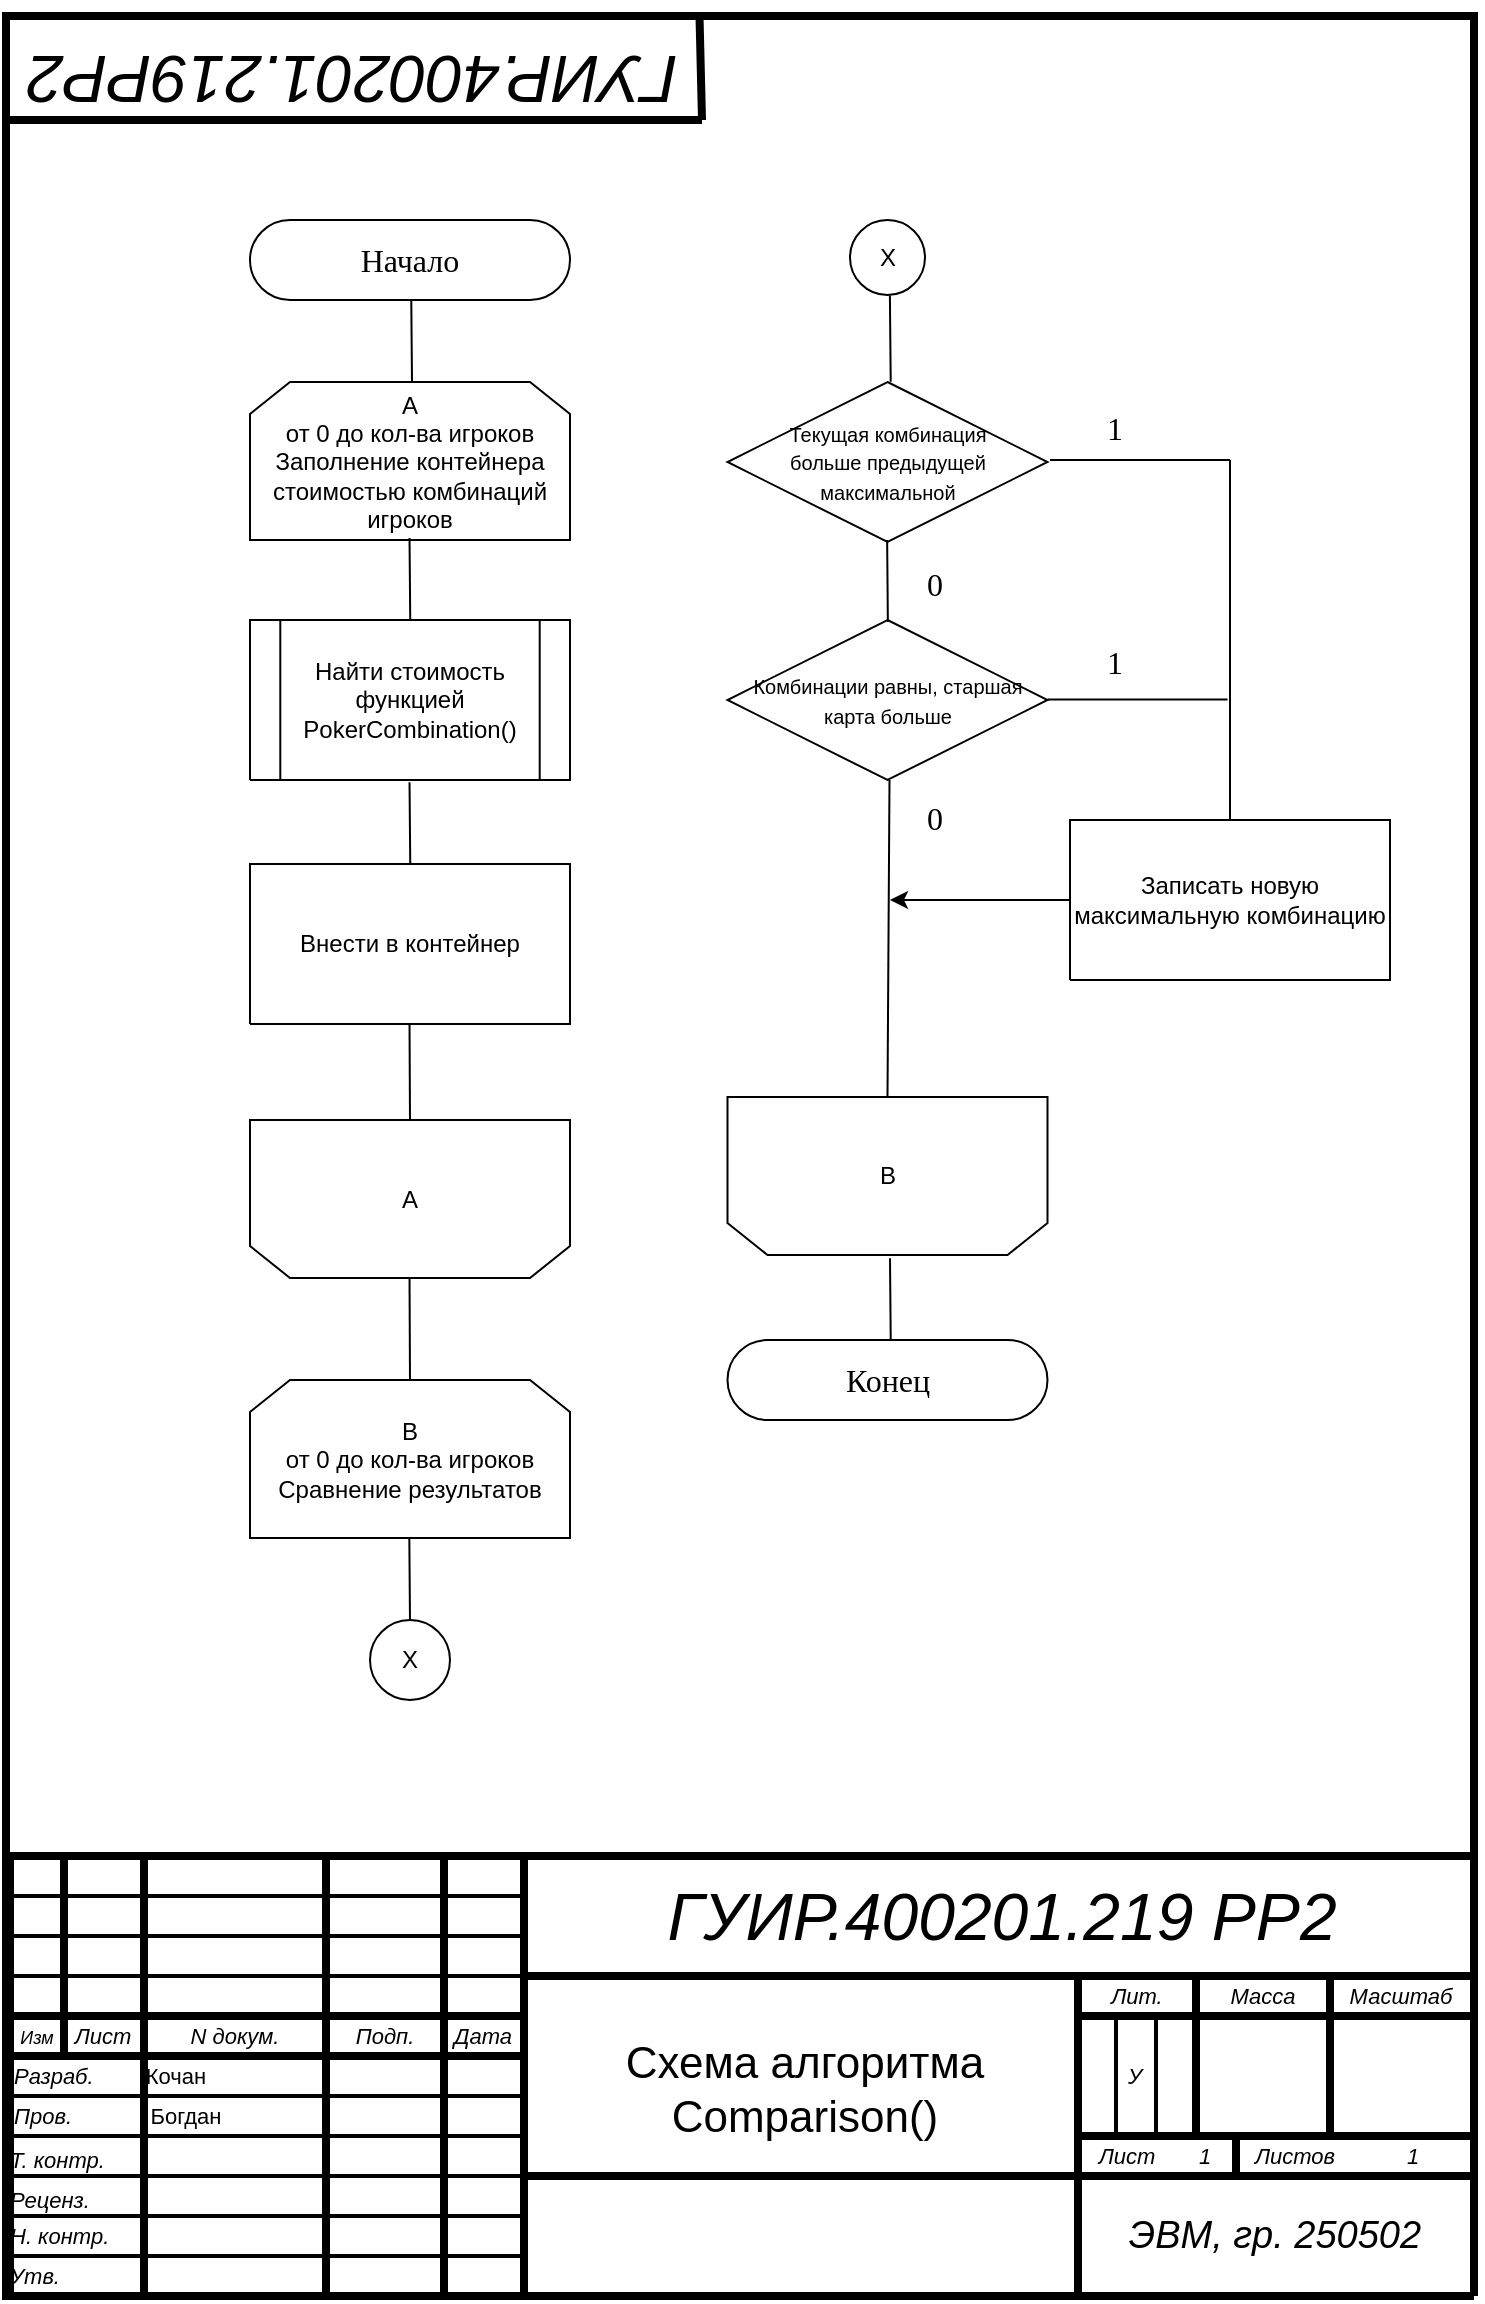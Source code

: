 <mxfile version="13.9.9" type="device" pages="2"><diagram name="Page-1" id="Page-1"><mxGraphModel dx="1344" dy="862" grid="1" gridSize="10" guides="1" tooltips="1" connect="1" arrows="1" fold="1" page="1" pageScale="1" pageWidth="827" pageHeight="1169" math="0" shadow="0"><root><mxCell id="0"/><mxCell id="1" value="Блок-схема" parent="0"/><mxCell id="5" style="vsdxID=40;fillColor=none;gradientColor=none;strokeColor=none;strokeWidth=4;labelBackgroundColor=none;rounded=0;html=1;whiteSpace=wrap;" parent="1" vertex="1"><mxGeometry x="84" y="948" width="732" height="220" as="geometry"/></mxCell><mxCell id="6" style="vsdxID=41;edgeStyle=none;startArrow=none;endArrow=none;startSize=5;endSize=5;strokeWidth=4;strokeColor=#000000;spacingTop=0;spacingBottom=0;spacingLeft=0;spacingRight=0;verticalAlign=middle;html=1;labelBackgroundColor=none;rounded=0;" parent="5" edge="1"><mxGeometry relative="1" as="geometry"><Array as="points"/><mxPoint x="732" as="sourcePoint"/><mxPoint as="targetPoint"/></mxGeometry></mxCell><mxCell id="7" style="vsdxID=42;edgeStyle=none;startArrow=none;endArrow=none;startSize=5;endSize=5;strokeWidth=4;strokeColor=#000000;spacingTop=0;spacingBottom=0;spacingLeft=0;spacingRight=0;verticalAlign=middle;html=1;labelBackgroundColor=none;rounded=0;" parent="5" edge="1"><mxGeometry relative="1" as="geometry"><Array as="points"/><mxPoint as="sourcePoint"/><mxPoint y="220" as="targetPoint"/></mxGeometry></mxCell><mxCell id="8" style="vsdxID=43;edgeStyle=none;startArrow=none;endArrow=none;startSize=5;endSize=5;strokeWidth=4;strokeColor=#000000;spacingTop=0;spacingBottom=0;spacingLeft=0;spacingRight=0;verticalAlign=middle;html=1;labelBackgroundColor=none;rounded=0;" parent="5" edge="1"><mxGeometry relative="1" as="geometry"><Array as="points"/><mxPoint x="534" y="220" as="sourcePoint"/><mxPoint x="534" y="60" as="targetPoint"/></mxGeometry></mxCell><mxCell id="9" style="vsdxID=44;edgeStyle=none;startArrow=none;endArrow=none;startSize=5;endSize=5;strokeWidth=4;strokeColor=#000000;spacingTop=0;spacingBottom=0;spacingLeft=0;spacingRight=0;verticalAlign=middle;html=1;labelBackgroundColor=none;rounded=0;" parent="5" edge="1"><mxGeometry relative="1" as="geometry"><Array as="points"/><mxPoint x="257" y="220" as="sourcePoint"/><mxPoint x="257" as="targetPoint"/></mxGeometry></mxCell><mxCell id="10" style="vsdxID=45;edgeStyle=none;startArrow=none;endArrow=none;startSize=5;endSize=5;strokeWidth=4;strokeColor=#000000;spacingTop=0;spacingBottom=0;spacingLeft=0;spacingRight=0;verticalAlign=middle;html=1;labelBackgroundColor=none;rounded=0;" parent="5" edge="1"><mxGeometry relative="1" as="geometry"><Array as="points"/><mxPoint x="217" as="sourcePoint"/><mxPoint x="217" y="220" as="targetPoint"/></mxGeometry></mxCell><mxCell id="11" style="vsdxID=46;edgeStyle=none;startArrow=none;endArrow=none;startSize=5;endSize=5;strokeWidth=4;strokeColor=#000000;spacingTop=0;spacingBottom=0;spacingLeft=0;spacingRight=0;verticalAlign=middle;html=1;labelBackgroundColor=none;rounded=0;" parent="5" edge="1"><mxGeometry relative="1" as="geometry"><Array as="points"/><mxPoint x="158" as="sourcePoint"/><mxPoint x="158" y="220" as="targetPoint"/></mxGeometry></mxCell><mxCell id="12" style="vsdxID=47;edgeStyle=none;startArrow=none;endArrow=none;startSize=5;endSize=5;strokeWidth=4;strokeColor=#000000;spacingTop=0;spacingBottom=0;spacingLeft=0;spacingRight=0;verticalAlign=middle;html=1;labelBackgroundColor=none;rounded=0;" parent="5" edge="1"><mxGeometry relative="1" as="geometry"><Array as="points"/><mxPoint x="67" as="sourcePoint"/><mxPoint x="67" y="220" as="targetPoint"/></mxGeometry></mxCell><mxCell id="13" style="vsdxID=48;edgeStyle=none;startArrow=none;endArrow=none;startSize=5;endSize=5;strokeWidth=4;strokeColor=#000000;spacingTop=0;spacingBottom=0;spacingLeft=0;spacingRight=0;verticalAlign=middle;html=1;labelBackgroundColor=none;rounded=0;" parent="5" edge="1"><mxGeometry relative="1" as="geometry"><Array as="points"/><mxPoint x="27" as="sourcePoint"/><mxPoint x="27" y="100" as="targetPoint"/></mxGeometry></mxCell><mxCell id="14" style="vsdxID=49;edgeStyle=none;startArrow=none;endArrow=none;startSize=5;endSize=5;strokeWidth=4;strokeColor=#000000;spacingTop=0;spacingBottom=0;spacingLeft=0;spacingRight=0;verticalAlign=middle;html=1;labelBackgroundColor=none;rounded=0;" parent="5" edge="1"><mxGeometry relative="1" as="geometry"><mxPoint as="offset"/><Array as="points"/><mxPoint x="257" y="60" as="sourcePoint"/><mxPoint x="732" y="60" as="targetPoint"/></mxGeometry></mxCell><mxCell id="15" style="vsdxID=50;edgeStyle=none;startArrow=none;endArrow=none;startSize=5;endSize=5;strokeWidth=4;strokeColor=#000000;spacingTop=0;spacingBottom=0;spacingLeft=0;spacingRight=0;verticalAlign=middle;html=1;labelBackgroundColor=none;rounded=0;" parent="5" edge="1"><mxGeometry relative="1" as="geometry"><Array as="points"/><mxPoint x="534" y="140" as="sourcePoint"/><mxPoint x="730" y="140" as="targetPoint"/></mxGeometry></mxCell><mxCell id="16" style="vsdxID=51;edgeStyle=none;startArrow=none;endArrow=none;startSize=5;endSize=5;strokeWidth=4;strokeColor=#000000;spacingTop=0;spacingBottom=0;spacingLeft=0;spacingRight=0;verticalAlign=middle;html=1;labelBackgroundColor=none;rounded=0;" parent="5" edge="1"><mxGeometry relative="1" as="geometry"><Array as="points"/><mxPoint x="257" y="160" as="sourcePoint"/><mxPoint x="730" y="160" as="targetPoint"/></mxGeometry></mxCell><mxCell id="17" value="" style="vsdxID=52;edgeStyle=none;startArrow=none;endArrow=none;startSize=5;endSize=5;strokeWidth=2;strokeColor=#000000;spacingTop=0;spacingBottom=0;spacingLeft=0;spacingRight=0;verticalAlign=middle;html=1;labelBackgroundColor=none;rounded=0;align=center;" parent="5" edge="1"><mxGeometry relative="1" as="geometry"><mxPoint x="-1" as="offset"/><Array as="points"/><mxPoint y="20" as="sourcePoint"/><mxPoint x="257" y="20" as="targetPoint"/></mxGeometry></mxCell><mxCell id="18" style="vsdxID=53;edgeStyle=none;startArrow=none;endArrow=none;startSize=5;endSize=5;strokeWidth=2;strokeColor=#000000;spacingTop=0;spacingBottom=0;spacingLeft=0;spacingRight=0;verticalAlign=middle;html=1;labelBackgroundColor=none;rounded=0;" parent="5" edge="1"><mxGeometry relative="1" as="geometry"><mxPoint x="-1" as="offset"/><Array as="points"/><mxPoint y="140" as="sourcePoint"/><mxPoint x="257" y="140" as="targetPoint"/></mxGeometry></mxCell><mxCell id="19" style="vsdxID=54;edgeStyle=none;startArrow=none;endArrow=none;startSize=5;endSize=5;strokeWidth=2;strokeColor=#000000;spacingTop=0;spacingBottom=0;spacingLeft=0;spacingRight=0;verticalAlign=middle;html=1;labelBackgroundColor=none;rounded=0;" parent="5" edge="1"><mxGeometry relative="1" as="geometry"><mxPoint x="-1" as="offset"/><Array as="points"/><mxPoint y="160" as="sourcePoint"/><mxPoint x="257" y="160" as="targetPoint"/></mxGeometry></mxCell><mxCell id="20" style="vsdxID=55;edgeStyle=none;startArrow=none;endArrow=none;startSize=5;endSize=5;strokeWidth=2;strokeColor=#000000;spacingTop=0;spacingBottom=0;spacingLeft=0;spacingRight=0;verticalAlign=middle;html=1;labelBackgroundColor=none;rounded=0;" parent="5" edge="1"><mxGeometry relative="1" as="geometry"><mxPoint x="-1" as="offset"/><Array as="points"/><mxPoint y="180" as="sourcePoint"/><mxPoint x="257" y="180" as="targetPoint"/></mxGeometry></mxCell><mxCell id="21" style="vsdxID=56;edgeStyle=none;startArrow=none;endArrow=none;startSize=5;endSize=5;strokeWidth=2;strokeColor=#000000;spacingTop=0;spacingBottom=0;spacingLeft=0;spacingRight=0;verticalAlign=middle;html=1;labelBackgroundColor=none;rounded=0;" parent="5" edge="1"><mxGeometry relative="1" as="geometry"><mxPoint x="-1" as="offset"/><Array as="points"/><mxPoint y="200" as="sourcePoint"/><mxPoint x="257" y="200" as="targetPoint"/></mxGeometry></mxCell><mxCell id="22" style="vsdxID=57;edgeStyle=none;startArrow=none;endArrow=none;startSize=5;endSize=5;strokeWidth=2;strokeColor=#000000;spacingTop=0;spacingBottom=0;spacingLeft=0;spacingRight=0;verticalAlign=middle;html=1;labelBackgroundColor=none;rounded=0;" parent="5" edge="1"><mxGeometry relative="1" as="geometry"><Array as="points"/><mxPoint x="553" y="80" as="sourcePoint"/><mxPoint x="553" y="140" as="targetPoint"/></mxGeometry></mxCell><mxCell id="23" value="&lt;font style=&quot;font-size:9px;font-family:Arial;color:#000000;direction:ltr;letter-spacing:0px;line-height:120%;opacity:1&quot;&gt;&lt;i&gt;Изм&lt;br/&gt;&lt;/i&gt;&lt;/font&gt;" style="verticalAlign=middle;align=center;vsdxID=59;fillColor=none;gradientColor=none;shape=stencil(nZBLDoAgDERP0z3SIyjew0SURgSD+Lu9kMZoXLhwN9O+tukAlrNpJg1SzDH4QW/URgNYgZTkjA4UkwJUgGXng+6DX1zLfmoymdXo17xh5zmRJ6Q42BWCfc2oJfdAr+Yv+AP9Cb7OJ3H/2JG1HNGz/84klThPVCc=);strokeColor=none;strokeWidth=4;spacingLeft=-3;spacingRight=-3;labelBackgroundColor=none;rounded=0;html=1;whiteSpace=wrap;" parent="5" vertex="1"><mxGeometry y="80" width="27" height="20" as="geometry"/></mxCell><mxCell id="24" value="&lt;font style=&quot;font-size:11px;font-family:Arial;color:#000000;direction:ltr;letter-spacing:0px;line-height:120%;opacity:1&quot;&gt;&lt;i&gt;Лист&lt;br/&gt;&lt;/i&gt;&lt;/font&gt;" style="verticalAlign=middle;align=center;vsdxID=60;fillColor=none;gradientColor=none;shape=stencil(nZBLDoAgDERP0z3SIyjew0SURgSD+Lu9kMZoXLhwN9O+tukAlrNpJg1SzDH4QW/URgNYgZTkjA4UkwJUgGXng+6DX1zLfmoymdXo17xh5zmRJ6Q42BWCfc2oJfdAr+Yv+AP9Cb7OJ3H/2JG1HNGz/84klThPVCc=);strokeColor=none;strokeWidth=4;labelBackgroundColor=none;rounded=0;html=1;whiteSpace=wrap;" parent="5" vertex="1"><mxGeometry x="23" y="80" width="47" height="20" as="geometry"/></mxCell><mxCell id="25" value="&lt;p style=&quot;align:left;margin-left:0;margin-right:0;margin-top:0px;margin-bottom:0px;text-indent:0;valign:middle;direction:ltr;&quot;&gt;&lt;font style=&quot;font-size:11px;font-family:Arial;color:#000000;direction:ltr;letter-spacing:0px;line-height:120%;opacity:1&quot;&gt;&lt;i&gt;Разраб.&lt;br/&gt;&lt;/i&gt;&lt;/font&gt;&lt;/p&gt;" style="verticalAlign=middle;align=left;vsdxID=61;fillColor=none;gradientColor=none;shape=stencil(nZBLDoAgDERP0z3SIyjew0SURgSD+Lu9kMZoXLhwN9O+tukAlrNpJg1SzDH4QW/URgNYgZTkjA4UkwJUgGXng+6DX1zLfmoymdXo17xh5zmRJ6Q42BWCfc2oJfdAr+Yv+AP9Cb7OJ3H/2JG1HNGz/84klThPVCc=);strokeColor=none;strokeWidth=4;labelBackgroundColor=none;rounded=0;html=1;whiteSpace=wrap;" parent="5" vertex="1"><mxGeometry y="100" width="67" height="20" as="geometry"/></mxCell><mxCell id="26" value="&lt;p style=&quot;align:left;margin-left:0;margin-right:0;margin-top:0px;margin-bottom:0px;text-indent:0;valign:middle;direction:ltr;&quot;&gt;&lt;font style=&quot;font-size:11px;font-family:Arial;color:#000000;direction:ltr;letter-spacing:0px;line-height:120%;opacity:1&quot;&gt;&lt;i&gt;Пров.&lt;br/&gt;&lt;/i&gt;&lt;/font&gt;&lt;/p&gt;" style="verticalAlign=middle;align=left;vsdxID=62;fillColor=none;gradientColor=none;shape=stencil(nZBLDoAgDERP0z3SIyjew0SURgSD+Lu9kMZoXLhwN9O+tukAlrNpJg1SzDH4QW/URgNYgZTkjA4UkwJUgGXng+6DX1zLfmoymdXo17xh5zmRJ6Q42BWCfc2oJfdAr+Yv+AP9Cb7OJ3H/2JG1HNGz/84klThPVCc=);strokeColor=none;strokeWidth=4;labelBackgroundColor=none;rounded=0;html=1;whiteSpace=wrap;" parent="5" vertex="1"><mxGeometry y="120" width="67" height="20" as="geometry"/></mxCell><mxCell id="27" value="&lt;font style=&quot;font-size:11px;font-family:Arial;color:#000000;direction:ltr;letter-spacing:0px;line-height:120%;opacity:1&quot;&gt;&lt;i&gt;N докум.&lt;br/&gt;&lt;/i&gt;&lt;/font&gt;" style="verticalAlign=middle;align=center;vsdxID=63;fillColor=none;gradientColor=none;shape=stencil(nZBLDoAgDERP0z3SIyjew0SURgSD+Lu9kMZoXLhwN9O+tukAlrNpJg1SzDH4QW/URgNYgZTkjA4UkwJUgGXng+6DX1zLfmoymdXo17xh5zmRJ6Q42BWCfc2oJfdAr+Yv+AP9Cb7OJ3H/2JG1HNGz/84klThPVCc=);strokeColor=none;strokeWidth=4;labelBackgroundColor=none;rounded=0;html=1;whiteSpace=wrap;" parent="5" vertex="1"><mxGeometry x="67" y="80" width="91" height="20" as="geometry"/></mxCell><mxCell id="28" value="&lt;font style=&quot;font-size:11px;font-family:Arial;color:#000000;direction:ltr;letter-spacing:0px;line-height:120%;opacity:1&quot;&gt;&lt;i&gt;Подп.&lt;br/&gt;&lt;/i&gt;&lt;/font&gt;" style="verticalAlign=middle;align=center;vsdxID=64;fillColor=none;gradientColor=none;shape=stencil(nZBLDoAgDERP0z3SIyjew0SURgSD+Lu9kMZoXLhwN9O+tukAlrNpJg1SzDH4QW/URgNYgZTkjA4UkwJUgGXng+6DX1zLfmoymdXo17xh5zmRJ6Q42BWCfc2oJfdAr+Yv+AP9Cb7OJ3H/2JG1HNGz/84klThPVCc=);strokeColor=none;strokeWidth=4;labelBackgroundColor=none;rounded=0;html=1;whiteSpace=wrap;" parent="5" vertex="1"><mxGeometry x="158" y="80" width="59" height="20" as="geometry"/></mxCell><mxCell id="29" value="&lt;font style=&quot;font-size:11px;font-family:Arial;color:#000000;direction:ltr;letter-spacing:0px;line-height:120%;opacity:1&quot;&gt;&lt;i&gt;Дата&lt;br/&gt;&lt;/i&gt;&lt;/font&gt;" style="verticalAlign=middle;align=center;vsdxID=65;fillColor=none;gradientColor=none;shape=stencil(nZBLDoAgDERP0z3SIyjew0SURgSD+Lu9kMZoXLhwN9O+tukAlrNpJg1SzDH4QW/URgNYgZTkjA4UkwJUgGXng+6DX1zLfmoymdXo17xh5zmRJ6Q42BWCfc2oJfdAr+Yv+AP9Cb7OJ3H/2JG1HNGz/84klThPVCc=);strokeColor=none;strokeWidth=4;labelBackgroundColor=none;rounded=0;html=1;whiteSpace=wrap;" parent="5" vertex="1"><mxGeometry x="213" y="80" width="47" height="20" as="geometry"/></mxCell><mxCell id="30" value="&lt;font style=&quot;font-size:11px;font-family:Arial;color:#000000;direction:ltr;letter-spacing:0px;line-height:120%;opacity:1&quot;&gt;&lt;i&gt;Лит.&lt;br/&gt;&lt;/i&gt;&lt;/font&gt;" style="verticalAlign=middle;align=center;vsdxID=70;fillColor=none;gradientColor=none;shape=stencil(nZBLDoAgDERP0z3SIyjew0SURgSD+Lu9kMZoXLhwN9O+tukAlrNpJg1SzDH4QW/URgNYgZTkjA4UkwJUgGXng+6DX1zLfmoymdXo17xh5zmRJ6Q42BWCfc2oJfdAr+Yv+AP9Cb7OJ3H/2JG1HNGz/84klThPVCc=);strokeColor=none;strokeWidth=4;labelBackgroundColor=none;rounded=0;html=1;whiteSpace=wrap;" parent="5" vertex="1"><mxGeometry x="534" y="60" width="59" height="20" as="geometry"/></mxCell><mxCell id="31" value="&lt;font style=&quot;font-size:11px;font-family:Arial;color:#000000;direction:ltr;letter-spacing:0px;line-height:120%;opacity:1&quot;&gt;&lt;i&gt;Лист&lt;br/&gt;&lt;/i&gt;&lt;/font&gt;" style="verticalAlign=middle;align=center;vsdxID=71;fillColor=none;gradientColor=none;shape=stencil(nZBLDoAgDERP0z3SIyjew0SURgSD+Lu9kMZoXLhwN9O+tukAlrNpJg1SzDH4QW/URgNYgZTkjA4UkwJUgGXng+6DX1zLfmoymdXo17xh5zmRJ6Q42BWCfc2oJfdAr+Yv+AP9Cb7OJ3H/2JG1HNGz/84klThPVCc=);strokeColor=none;strokeWidth=4;spacingLeft=-3;spacingRight=-3;labelBackgroundColor=none;rounded=0;html=1;whiteSpace=wrap;" parent="5" vertex="1"><mxGeometry x="534" y="140" width="49" height="20" as="geometry"/></mxCell><mxCell id="32" value="&lt;font style=&quot;font-size:11px;font-family:Arial;color:#000000;direction:ltr;letter-spacing:0px;line-height:120%;opacity:1&quot;&gt;&lt;i&gt;Листов&lt;br/&gt;&lt;/i&gt;&lt;/font&gt;" style="verticalAlign=middle;align=center;vsdxID=72;fillColor=none;gradientColor=none;shape=stencil(nZBLDoAgDERP0z3SIyjew0SURgSD+Lu9kMZoXLhwN9O+tukAlrNpJg1SzDH4QW/URgNYgZTkjA4UkwJUgGXng+6DX1zLfmoymdXo17xh5zmRJ6Q42BWCfc2oJfdAr+Yv+AP9Cb7OJ3H/2JG1HNGz/84klThPVCc=);strokeColor=none;strokeWidth=4;labelBackgroundColor=none;rounded=0;html=1;whiteSpace=wrap;" parent="5" vertex="1"><mxGeometry x="613" y="140" width="59" height="20" as="geometry"/></mxCell><mxCell id="33" value="&lt;font style=&quot;font-size:11px;font-family:Arial;color:#000000;direction:ltr;letter-spacing:0px;line-height:120%;opacity:1&quot;&gt;&lt;i&gt;У&lt;br/&gt;&lt;/i&gt;&lt;/font&gt;" style="verticalAlign=middle;align=center;vsdxID=73;fillColor=none;gradientColor=none;shape=stencil(nZBLDoAgDERP0z3SIyjew0SURgSD+Lu9kMZoXLhwN9O+tukAlrNpJg1SzDH4QW/URgNYgZTkjA4UkwJUgGXng+6DX1zLfmoymdXo17xh5zmRJ6Q42BWCfc2oJfdAr+Yv+AP9Cb7OJ3H/2JG1HNGz/84klThPVCc=);strokeColor=none;strokeWidth=4;labelBackgroundColor=none;rounded=0;html=1;whiteSpace=wrap;" parent="5" vertex="1"><mxGeometry x="553" y="100" width="19" height="20" as="geometry"/></mxCell><mxCell id="34" value="&lt;font style=&quot;font-size:11px;font-family:Arial;color:#000000;direction:ltr;letter-spacing:0px;line-height:120%;opacity:1&quot;&gt;&lt;i&gt;1&lt;br/&gt;&lt;/i&gt;&lt;/font&gt;" style="verticalAlign=middle;align=center;vsdxID=74;fillColor=none;gradientColor=none;shape=stencil(nZBLDoAgDERP0z3SIyjew0SURgSD+Lu9kMZoXLhwN9O+tukAlrNpJg1SzDH4QW/URgNYgZTkjA4UkwJUgGXng+6DX1zLfmoymdXo17xh5zmRJ6Q42BWCfc2oJfdAr+Yv+AP9Cb7OJ3H/2JG1HNGz/84klThPVCc=);strokeColor=none;strokeWidth=4;labelBackgroundColor=none;rounded=0;html=1;whiteSpace=wrap;" parent="5" vertex="1"><mxGeometry x="583" y="140" width="29" height="20" as="geometry"/></mxCell><mxCell id="35" value="&lt;font style=&quot;font-size:11px;font-family:Arial;color:#000000;direction:ltr;letter-spacing:0px;line-height:120%;opacity:1&quot;&gt;&lt;i&gt;1&lt;br/&gt;&lt;/i&gt;&lt;/font&gt;" style="verticalAlign=middle;align=center;vsdxID=75;fillColor=none;gradientColor=none;shape=stencil(nZBLDoAgDERP0z3SIyjew0SURgSD+Lu9kMZoXLhwN9O+tukAlrNpJg1SzDH4QW/URgNYgZTkjA4UkwJUgGXng+6DX1zLfmoymdXo17xh5zmRJ6Q42BWCfc2oJfdAr+Yv+AP9Cb7OJ3H/2JG1HNGz/84klThPVCc=);strokeColor=none;strokeWidth=4;labelBackgroundColor=none;rounded=0;html=1;whiteSpace=wrap;" parent="5" vertex="1"><mxGeometry x="672" y="140" width="59" height="20" as="geometry"/></mxCell><mxCell id="36" value="&lt;font style=&quot;font-size:19px;font-family:Arial;color:#000000;direction:ltr;letter-spacing:0px;line-height:120%;opacity:1&quot;&gt;&lt;i&gt;ЭВМ, гр. 250502&lt;/i&gt;&lt;/font&gt;&lt;font style=&quot;font-size:19px;font-family:Arial;color:#000000;direction:ltr;letter-spacing:0px;line-height:120%;opacity:1&quot;&gt;&lt;i&gt;&lt;br/&gt;&lt;/i&gt;&lt;/font&gt;" style="verticalAlign=middle;align=center;vsdxID=76;fillColor=none;gradientColor=none;shape=stencil(nZBLDoAgDERP0z3SIyjew0SURgSD+Lu9kMZoXLhwN9O+tukAlrNpJg1SzDH4QW/URgNYgZTkjA4UkwJUgGXng+6DX1zLfmoymdXo17xh5zmRJ6Q42BWCfc2oJfdAr+Yv+AP9Cb7OJ3H/2JG1HNGz/84klThPVCc=);strokeColor=none;strokeWidth=4;labelBackgroundColor=none;rounded=0;html=1;whiteSpace=wrap;" parent="5" vertex="1"><mxGeometry x="534" y="160" width="197" height="60" as="geometry"/></mxCell><mxCell id="37" style="vsdxID=77;edgeStyle=none;startArrow=none;endArrow=none;startSize=5;endSize=5;strokeWidth=4;strokeColor=#000000;spacingTop=0;spacingBottom=0;spacingLeft=0;spacingRight=0;verticalAlign=middle;html=1;labelBackgroundColor=none;rounded=0;" parent="5" edge="1"><mxGeometry relative="1" as="geometry"><mxPoint x="-1" as="offset"/><Array as="points"/><mxPoint x="534" y="80" as="sourcePoint"/><mxPoint x="732" y="80" as="targetPoint"/></mxGeometry></mxCell><mxCell id="38" style="vsdxID=78;edgeStyle=none;startArrow=none;endArrow=none;startSize=5;endSize=5;strokeWidth=4;strokeColor=#000000;spacingTop=0;spacingBottom=0;spacingLeft=0;spacingRight=0;verticalAlign=middle;html=1;labelBackgroundColor=none;rounded=0;" parent="5" edge="1"><mxGeometry relative="1" as="geometry"><Array as="points"/><mxPoint x="593" y="140" as="sourcePoint"/><mxPoint x="593" y="60" as="targetPoint"/></mxGeometry></mxCell><mxCell id="39" style="vsdxID=79;edgeStyle=none;startArrow=none;endArrow=none;startSize=5;endSize=5;strokeWidth=2;strokeColor=#000000;spacingTop=0;spacingBottom=0;spacingLeft=0;spacingRight=0;verticalAlign=middle;html=1;labelBackgroundColor=none;rounded=0;" parent="5" edge="1"><mxGeometry relative="1" as="geometry"><Array as="points"/><mxPoint x="573" y="80" as="sourcePoint"/><mxPoint x="573" y="140" as="targetPoint"/></mxGeometry></mxCell><mxCell id="40" style="vsdxID=80;edgeStyle=none;startArrow=none;endArrow=none;startSize=5;endSize=5;strokeWidth=4;strokeColor=#000000;spacingTop=0;spacingBottom=0;spacingLeft=0;spacingRight=0;verticalAlign=middle;html=1;labelBackgroundColor=none;rounded=0;" parent="5" edge="1"><mxGeometry relative="1" as="geometry"><Array as="points"/><mxPoint x="613" y="160" as="sourcePoint"/><mxPoint x="613" y="140" as="targetPoint"/></mxGeometry></mxCell><mxCell id="41" style="vsdxID=81;edgeStyle=none;startArrow=none;endArrow=none;startSize=5;endSize=5;strokeWidth=4;strokeColor=#000000;spacingTop=0;spacingBottom=0;spacingLeft=0;spacingRight=0;verticalAlign=middle;html=1;labelBackgroundColor=none;rounded=0;" parent="5" edge="1"><mxGeometry relative="1" as="geometry"><Array as="points"/><mxPoint x="660" y="140" as="sourcePoint"/><mxPoint x="660" y="60" as="targetPoint"/></mxGeometry></mxCell><mxCell id="42" value="&lt;font style=&quot;font-size:11px;font-family:Arial;color:#000000;direction:ltr;letter-spacing:0px;line-height:120%;opacity:1&quot;&gt;&lt;i&gt;Масса&lt;br/&gt;&lt;/i&gt;&lt;/font&gt;" style="verticalAlign=middle;align=center;vsdxID=82;fillColor=none;gradientColor=none;shape=stencil(nZBLDoAgDERP0z3SIyjew0SURgSD+Lu9kMZoXLhwN9O+tukAlrNpJg1SzDH4QW/URgNYgZTkjA4UkwJUgGXng+6DX1zLfmoymdXo17xh5zmRJ6Q42BWCfc2oJfdAr+Yv+AP9Cb7OJ3H/2JG1HNGz/84klThPVCc=);strokeColor=none;strokeWidth=4;labelBackgroundColor=none;rounded=0;html=1;whiteSpace=wrap;" parent="5" vertex="1"><mxGeometry x="593" y="60" width="67" height="20" as="geometry"/></mxCell><mxCell id="43" value="&lt;font style=&quot;font-size:11px;font-family:Arial;color:#000000;direction:ltr;letter-spacing:0px;line-height:120%;opacity:1&quot;&gt;&lt;i&gt;Масштаб&lt;br/&gt;&lt;/i&gt;&lt;/font&gt;" style="verticalAlign=middle;align=center;vsdxID=83;fillColor=none;gradientColor=none;shape=stencil(nZBLDoAgDERP0z3SIyjew0SURgSD+Lu9kMZoXLhwN9O+tukAlrNpJg1SzDH4QW/URgNYgZTkjA4UkwJUgGXng+6DX1zLfmoymdXo17xh5zmRJ6Q42BWCfc2oJfdAr+Yv+AP9Cb7OJ3H/2JG1HNGz/84klThPVCc=);strokeColor=none;strokeWidth=4;labelBackgroundColor=none;rounded=0;html=1;whiteSpace=wrap;" parent="5" vertex="1"><mxGeometry x="660" y="60" width="71" height="20" as="geometry"/></mxCell><mxCell id="44" value="" style="vsdxID=84;edgeStyle=none;startArrow=none;endArrow=none;startSize=5;endSize=5;strokeWidth=2;strokeColor=#000000;spacingTop=0;spacingBottom=0;spacingLeft=0;spacingRight=0;verticalAlign=middle;html=1;labelBackgroundColor=none;rounded=0;align=center;" parent="5" edge="1"><mxGeometry relative="1" as="geometry"><mxPoint x="-1" as="offset"/><Array as="points"/><mxPoint y="40" as="sourcePoint"/><mxPoint x="257" y="40" as="targetPoint"/></mxGeometry></mxCell><mxCell id="45" value="" style="vsdxID=85;edgeStyle=none;startArrow=none;endArrow=none;startSize=5;endSize=5;strokeWidth=2;strokeColor=#000000;spacingTop=0;spacingBottom=0;spacingLeft=0;spacingRight=0;verticalAlign=middle;html=1;labelBackgroundColor=none;rounded=0;align=center;" parent="5" edge="1"><mxGeometry relative="1" as="geometry"><mxPoint x="-1" as="offset"/><Array as="points"/><mxPoint y="60" as="sourcePoint"/><mxPoint x="257" y="60" as="targetPoint"/></mxGeometry></mxCell><mxCell id="46" style="vsdxID=86;edgeStyle=none;startArrow=none;endArrow=none;startSize=5;endSize=5;strokeWidth=4;strokeColor=#000000;spacingTop=0;spacingBottom=0;spacingLeft=0;spacingRight=0;verticalAlign=middle;html=1;labelBackgroundColor=none;rounded=0;" parent="5" edge="1"><mxGeometry relative="1" as="geometry"><Array as="points"/><mxPoint x="257" y="80" as="sourcePoint"/><mxPoint y="80" as="targetPoint"/></mxGeometry></mxCell><mxCell id="47" style="vsdxID=87;edgeStyle=none;startArrow=none;endArrow=none;startSize=5;endSize=5;strokeWidth=4;strokeColor=#000000;spacingTop=0;spacingBottom=0;spacingLeft=0;spacingRight=0;verticalAlign=middle;html=1;labelBackgroundColor=none;rounded=0;" parent="5" edge="1"><mxGeometry relative="1" as="geometry"><Array as="points"/><mxPoint x="257" y="100" as="sourcePoint"/><mxPoint y="100" as="targetPoint"/></mxGeometry></mxCell><mxCell id="48" value="" style="vsdxID=88;edgeStyle=none;startArrow=none;endArrow=none;startSize=5;endSize=5;strokeWidth=2;strokeColor=#000000;spacingTop=0;spacingBottom=0;spacingLeft=0;spacingRight=0;verticalAlign=middle;html=1;labelBackgroundColor=none;rounded=0;align=center;" parent="5" edge="1"><mxGeometry relative="1" as="geometry"><mxPoint x="-1" as="offset"/><Array as="points"/><mxPoint y="120" as="sourcePoint"/><mxPoint x="257" y="120" as="targetPoint"/></mxGeometry></mxCell><mxCell id="49" value="" style="verticalAlign=middle;align=center;vsdxID=90;rotation=270;fillColor=none;gradientColor=none;shape=stencil(nZBLDoAgDERP0z3SIyjew0SURgSD+Lu9kMZoXLhwN9O+tukAlrNpJg1SzDH4QW/URgNYgZTkjA4UkwJUgGXng+6DX1zLfmoymdXo17xh5zmRJ6Q42BWCfc2oJfdAr+Yv+AP9Cb7OJ3H/2JG1HNGz/84klThPVCc=);strokeColor=#000000;strokeWidth=4;labelBackgroundColor=none;rounded=0;html=1;whiteSpace=wrap;" parent="1" vertex="1"><mxGeometry x="-121" y="231" width="1140" height="734" as="geometry"/></mxCell><mxCell id="50" value="&lt;font style=&quot;font-size: 33px ; font-family: &amp;#34;arial&amp;#34; ; color: #000000 ; direction: ltr ; letter-spacing: 0px ; line-height: 120% ; opacity: 1&quot;&gt;&lt;i&gt;ГУИР.400201.219 РР&lt;/i&gt;&lt;/font&gt;&lt;font style=&quot;font-size: 33px ; font-family: &amp;#34;arial&amp;#34; ; color: #000000 ; direction: ltr ; letter-spacing: 0px ; line-height: 120% ; opacity: 1&quot;&gt;&lt;i&gt;2&lt;br&gt;&lt;/i&gt;&lt;/font&gt;" style="verticalAlign=middle;align=center;vsdxID=194;fillColor=none;gradientColor=none;shape=stencil(nZBLDoAgDERP0z3SIyjew0SURgSD+Lu9kMZoXLhwN9O+tukAlrNpJg1SzDH4QW/URgNYgZTkjA4UkwJUgGXng+6DX1zLfmoymdXo17xh5zmRJ6Q42BWCfc2oJfdAr+Yv+AP9Cb7OJ3H/2JG1HNGz/84klThPVCc=);strokeColor=none;strokeWidth=4;labelBackgroundColor=none;rounded=0;html=1;whiteSpace=wrap;" parent="1" vertex="1"><mxGeometry x="340" y="948" width="480" height="60" as="geometry"/></mxCell><mxCell id="51" style="vsdxID=195;fillColor=none;gradientColor=none;strokeColor=none;strokeWidth=4;labelBackgroundColor=none;rounded=0;html=1;whiteSpace=wrap;" parent="1" vertex="1"><mxGeometry x="80" y="20" width="350" height="70" as="geometry"/></mxCell><mxCell id="88" style="vsdxID=196;edgeStyle=none;startArrow=none;endArrow=none;startSize=9;endSize=9;strokeWidth=4;strokeColor=#000000;spacingTop=0;spacingBottom=0;spacingLeft=0;spacingRight=0;verticalAlign=middle;html=1;labelBackgroundColor=none;rounded=0;" parent="51" edge="1"><mxGeometry relative="1" as="geometry"><Array as="points"/><mxPoint x="2.5" y="60" as="sourcePoint"/><mxPoint x="350" y="60" as="targetPoint"/></mxGeometry></mxCell><mxCell id="89" style="vsdxID=197;edgeStyle=none;startArrow=none;endArrow=none;startSize=9;endSize=9;strokeWidth=4;strokeColor=#000000;spacingTop=0;spacingBottom=0;spacingLeft=0;spacingRight=0;verticalAlign=middle;html=1;labelBackgroundColor=none;rounded=0;" parent="51" edge="1"><mxGeometry relative="1" as="geometry"><Array as="points"/><mxPoint x="350" y="60" as="sourcePoint"/><mxPoint x="348.75" y="8" as="targetPoint"/></mxGeometry></mxCell><mxCell id="52" value="&lt;font style=&quot;font-size: 33px ; font-family: &amp;#34;arial&amp;#34; ; color: #000000 ; direction: ltr ; letter-spacing: 0px ; line-height: 120% ; opacity: 1&quot;&gt;&lt;i&gt;ГУИР.400201.219РР&lt;/i&gt;&lt;/font&gt;&lt;font style=&quot;font-size: 33px ; font-family: &amp;#34;arial&amp;#34; ; color: #000000 ; direction: ltr ; letter-spacing: 0px ; line-height: 120% ; opacity: 1&quot;&gt;&lt;i&gt;2&lt;br&gt;&lt;/i&gt;&lt;/font&gt;" style="verticalAlign=middle;align=center;vsdxID=150;rotation=180;fillColor=none;gradientColor=none;shape=stencil(nZBLDoAgDERP0z3SIyjew0SURgSD+Lu9kMZoXLhwN9O+tukAlrNpJg1SzDH4QW/URgNYgZTkjA4UkwJUgGXng+6DX1zLfmoymdXo17xh5zmRJ6Q42BWCfc2oJfdAr+Yv+AP9Cb7OJ3H/2JG1HNGz/84klThPVCc=);strokeColor=none;strokeWidth=4;labelBackgroundColor=none;rounded=0;html=1;whiteSpace=wrap;" parent="51" vertex="1"><mxGeometry x="35" y="10" width="280" height="60" as="geometry"/></mxCell><mxCell id="54" value="&lt;p style=&quot;align:left;margin-left:0;margin-right:0;margin-top:0px;margin-bottom:0px;text-indent:0;valign:middle;direction:ltr;&quot;&gt;&lt;font style=&quot;font-size:11px;font-family:Arial;color:#000000;direction:ltr;letter-spacing:0px;line-height:120%;opacity:1&quot;&gt;&lt;i&gt;Н. контр.&lt;br/&gt;&lt;/i&gt;&lt;/font&gt;&lt;/p&gt;" style="verticalAlign=middle;align=left;vsdxID=198;fillColor=none;gradientColor=none;shape=stencil(nZBLDoAgDERP0z3SIyjew0SURgSD+Lu9kMZoXLhwN9O+tukAlrNpJg1SzDH4QW/URgNYgZTkjA4UkwJUgGXng+6DX1zLfmoymdXo17xh5zmRJ6Q42BWCfc2oJfdAr+Yv+AP9Cb7OJ3H/2JG1HNGz/84klThPVCc=);strokeColor=none;strokeWidth=4;labelBackgroundColor=none;rounded=0;html=1;whiteSpace=wrap;" parent="1" vertex="1"><mxGeometry x="82" y="1128" width="68" height="20" as="geometry"/></mxCell><mxCell id="55" value="&lt;p style=&quot;align:left;margin-left:0;margin-right:0;margin-top:0px;margin-bottom:0px;text-indent:0;valign:middle;direction:ltr;&quot;&gt;&lt;font style=&quot;font-size:11px;font-family:Arial;color:#000000;direction:ltr;letter-spacing:0px;line-height:120%;opacity:1&quot;&gt;&lt;i&gt;Утв.&lt;br/&gt;&lt;/i&gt;&lt;/font&gt;&lt;/p&gt;" style="verticalAlign=middle;align=left;vsdxID=199;fillColor=none;gradientColor=none;shape=stencil(nZBLDoAgDERP0z3SIyjew0SURgSD+Lu9kMZoXLhwN9O+tukAlrNpJg1SzDH4QW/URgNYgZTkjA4UkwJUgGXng+6DX1zLfmoymdXo17xh5zmRJ6Q42BWCfc2oJfdAr+Yv+AP9Cb7OJ3H/2JG1HNGz/84klThPVCc=);strokeColor=none;strokeWidth=4;labelBackgroundColor=none;rounded=0;html=1;whiteSpace=wrap;" parent="1" vertex="1"><mxGeometry x="82" y="1148" width="68" height="20" as="geometry"/></mxCell><mxCell id="56" value="&lt;p style=&quot;align:left;margin-left:0;margin-right:0;margin-top:0px;margin-bottom:0px;text-indent:0;valign:middle;direction:ltr;&quot;&gt;&lt;font style=&quot;font-size:11px;font-family:Arial;color:#000000;direction:ltr;letter-spacing:0px;line-height:120%;opacity:1&quot;&gt;&lt;i&gt;Т. контр.&lt;br/&gt;&lt;/i&gt;&lt;/font&gt;&lt;/p&gt;" style="verticalAlign=middle;align=left;vsdxID=200;fillColor=none;gradientColor=none;shape=stencil(nZBLDoAgDERP0z3SIyjew0SURgSD+Lu9kMZoXLhwN9O+tukAlrNpJg1SzDH4QW/URgNYgZTkjA4UkwJUgGXng+6DX1zLfmoymdXo17xh5zmRJ6Q42BWCfc2oJfdAr+Yv+AP9Cb7OJ3H/2JG1HNGz/84klThPVCc=);strokeColor=none;strokeWidth=4;labelBackgroundColor=none;rounded=0;html=1;whiteSpace=wrap;" parent="1" vertex="1"><mxGeometry x="82" y="1090" width="68" height="20" as="geometry"/></mxCell><mxCell id="57" value="&lt;p style=&quot;align:left;margin-left:0;margin-right:0;margin-top:0px;margin-bottom:0px;text-indent:0;valign:middle;direction:ltr;&quot;&gt;&lt;font style=&quot;font-size:11px;font-family:Arial;color:#000000;direction:ltr;letter-spacing:0px;line-height:120%;opacity:1&quot;&gt;&lt;i&gt;Реценз.&lt;br/&gt;&lt;/i&gt;&lt;/font&gt;&lt;/p&gt;" style="verticalAlign=middle;align=left;vsdxID=201;fillColor=none;gradientColor=none;shape=stencil(nZBLDoAgDERP0z3SIyjew0SURgSD+Lu9kMZoXLhwN9O+tukAlrNpJg1SzDH4QW/URgNYgZTkjA4UkwJUgGXng+6DX1zLfmoymdXo17xh5zmRJ6Q42BWCfc2oJfdAr+Yv+AP9Cb7OJ3H/2JG1HNGz/84klThPVCc=);strokeColor=none;strokeWidth=4;labelBackgroundColor=none;rounded=0;html=1;whiteSpace=wrap;" parent="1" vertex="1"><mxGeometry x="82" y="1110" width="68" height="20" as="geometry"/></mxCell><mxCell id="74" value="&lt;font style=&quot;font-size: 22px ; font-family: &amp;#34;arial&amp;#34; ; color: #000000 ; direction: ltr ; letter-spacing: 0px ; line-height: 120% ; opacity: 1&quot;&gt;Схема алгоритма Comparison&lt;/font&gt;&lt;font style=&quot;font-size: 22px ; font-family: &amp;#34;arial&amp;#34; ; color: #000000 ; direction: ltr ; letter-spacing: 0px ; line-height: 120% ; opacity: 1&quot;&gt;()&lt;br&gt;&lt;/font&gt;" style="verticalAlign=middle;align=center;vsdxID=396;fillColor=none;gradientColor=none;shape=stencil(nZBLDoAgDERP0z3SIyjew0SURgSD+Lu9kMZoXLhwN9O+tukAlrNpJg1SzDH4QW/URgNYgZTkjA4UkwJUgGXng+6DX1zLfmoymdXo17xh5zmRJ6Q42BWCfc2oJfdAr+Yv+AP9Cb7OJ3H/2JG1HNGz/84klThPVCc=);strokeColor=none;labelBackgroundColor=none;rounded=0;html=1;whiteSpace=wrap;" parent="1" vertex="1"><mxGeometry x="345" y="1028" width="273" height="74" as="geometry"/></mxCell><mxCell id="75" value="&lt;font style=&quot;font-size: 11px ; font-family: &amp;#34;arial&amp;#34; ; color: #000000 ; direction: ltr ; letter-spacing: 0px ; line-height: 120% ; opacity: 1&quot;&gt;Кочан&lt;br&gt;&lt;/font&gt;" style="verticalAlign=middle;align=center;vsdxID=400;fillColor=none;gradientColor=none;shape=stencil(nZBLDoAgDERP0z3SIyjew0SURgSD+Lu9kMZoXLhwN9O+tukAlrNpJg1SzDH4QW/URgNYgZTkjA4UkwJUgGXng+6DX1zLfmoymdXo17xh5zmRJ6Q42BWCfc2oJfdAr+Yv+AP9Cb7OJ3H/2JG1HNGz/84klThPVCc=);strokeColor=none;labelBackgroundColor=none;rounded=0;html=1;whiteSpace=wrap;" parent="1" vertex="1"><mxGeometry x="135" y="1048" width="64" height="20" as="geometry"/></mxCell><mxCell id="76" value="&lt;font style=&quot;font-size:11px;font-family:Arial;color:#000000;direction:ltr;letter-spacing:0px;line-height:120%;opacity:1&quot;&gt;Богдан&lt;br/&gt;&lt;/font&gt;" style="verticalAlign=middle;align=center;vsdxID=403;fillColor=none;gradientColor=none;shape=stencil(nZBLDoAgDERP0z3SIyjew0SURgSD+Lu9kMZoXLhwN9O+tukAlrNpJg1SzDH4QW/URgNYgZTkjA4UkwJUgGXng+6DX1zLfmoymdXo17xh5zmRJ6Q42BWCfc2oJfdAr+Yv+AP9Cb7OJ3H/2JG1HNGz/84klThPVCc=);strokeColor=none;labelBackgroundColor=none;rounded=0;html=1;whiteSpace=wrap;" parent="1" vertex="1"><mxGeometry x="140" y="1068" width="64" height="20" as="geometry"/></mxCell><mxCell id="JQKYTSOyHo4FEV2A3gT8-89" value="&lt;font style=&quot;font-size:16px;font-family:Times New Roman;color:#000000;direction:ltr;letter-spacing:0px;line-height:120%;opacity:1&quot;&gt;Начало&lt;br/&gt;&lt;/font&gt;" style="verticalAlign=middle;align=center;vsdxID=349;fillColor=none;gradientColor=none;shape=stencil(tVJBDsIgEHwNRwxCGr3X+g9iabsRoVmorb8XpMbWWi/G2+zM7JJhl4jcNbJVhDPn0Z5VD6VviDgQzsE0CsEHRERBRF5ZVDXazpSpbmV0RnSx1zhhSH1bvsliE2e3kWDsUR+TW4OZuPe7726Jp6DhYjaO9iy5V8c9ZSoHcBStlx6smWlaYq1oeIhWWtYzyfVKtQv6Y5BF7F9irP7hX4IE8FpmBVqnW5jq78sPVDocUdwB);strokeColor=#000000;spacingTop=-1;spacingBottom=-1;spacingLeft=-1;spacingRight=-1;labelBackgroundColor=none;rounded=0;html=1;whiteSpace=wrap;" vertex="1" parent="1"><mxGeometry x="204" y="130" width="160" height="40" as="geometry"/></mxCell><mxCell id="JQKYTSOyHo4FEV2A3gT8-97" value="Найти стоимость &lt;br&gt;функцией &lt;br&gt;PokerCombination()" style="verticalAlign=middle;align=center;vsdxID=352;fillColor=none;gradientColor=#5488eb;shape=stencil(nZLdDsIgDIWfprdLpS7G6znfY8mYEBEWhn9vP0jjH8uM7u4c+rXkFICqQTW9BIFD8O4or7oNCmgHQmirpNchKqAaqOqclwfvzrZl3zeJTOrkLmnCjfswdQi8s1sh+z2jRts39FFcBH9BF4LZ9VG8MnbaGF7Rsz63gG2x3vwea0J/sNlkLEr6Y/QEn8+XZYsif+94xH+F6hE=);strokeColor=#000000;spacingTop=-1;spacingBottom=-1;spacingLeft=-1;spacingRight=-1;labelBackgroundColor=none;rounded=0;html=1;whiteSpace=wrap;" vertex="1" parent="1"><mxGeometry x="204" y="330" width="160" height="80" as="geometry"/></mxCell><mxCell id="JQKYTSOyHo4FEV2A3gT8-98" value="А&lt;br&gt;от 0 до кол-ва игроков&lt;br&gt;Заполнение контейнера стоимостью комбинаций игроков" style="shape=loopLimit;whiteSpace=wrap;html=1;" vertex="1" parent="1"><mxGeometry x="204" y="211" width="160" height="79" as="geometry"/></mxCell><mxCell id="JQKYTSOyHo4FEV2A3gT8-100" value="А" style="shape=loopLimit;whiteSpace=wrap;html=1;direction=west;" vertex="1" parent="1"><mxGeometry x="204" y="580" width="160" height="79" as="geometry"/></mxCell><mxCell id="JQKYTSOyHo4FEV2A3gT8-101" value="Внести в контейнер" style="verticalAlign=middle;align=center;vsdxID=350;fillColor=none;gradientColor=none;shape=stencil(nZBLDoAgDERP0z3SIyjew0SURgSD+Lu9kMZoXLhwN9O+tukAlrNpJg1SzDH4QW/URgNYgZTkjA4UkwJUgGXng+6DX1zLfmoymdXo17xh5zmRJ6Q42BWCfc2oJfdAr+Yv+AP9Cb7OJ3H/2JG1HNGz/84klThPVCc=);strokeColor=#000000;spacingTop=-1;spacingBottom=-1;spacingLeft=-1;spacingRight=-1;labelBackgroundColor=none;rounded=0;html=1;whiteSpace=wrap;" vertex="1" parent="1"><mxGeometry x="204" y="452" width="160" height="80" as="geometry"/></mxCell><mxCell id="JQKYTSOyHo4FEV2A3gT8-102" value="B&lt;br&gt;от 0 до кол-ва игроков&lt;br&gt;Сравнение результатов" style="shape=loopLimit;whiteSpace=wrap;html=1;" vertex="1" parent="1"><mxGeometry x="204" y="710" width="160" height="79" as="geometry"/></mxCell><mxCell id="JQKYTSOyHo4FEV2A3gT8-103" value="X" style="ellipse;whiteSpace=wrap;html=1;aspect=fixed;" vertex="1" parent="1"><mxGeometry x="264" y="830" width="40" height="40" as="geometry"/></mxCell><mxCell id="JQKYTSOyHo4FEV2A3gT8-104" value="X" style="ellipse;whiteSpace=wrap;html=1;aspect=fixed;" vertex="1" parent="1"><mxGeometry x="504" y="130" width="37.5" height="37.5" as="geometry"/></mxCell><mxCell id="JQKYTSOyHo4FEV2A3gT8-112" value="&lt;font style=&quot;font-size: 10px&quot;&gt;Текущая комбинация &lt;br&gt;больше предыдущей максимальной&lt;/font&gt;" style="rhombus;whiteSpace=wrap;html=1;" vertex="1" parent="1"><mxGeometry x="442.75" y="211" width="160" height="80" as="geometry"/></mxCell><mxCell id="JQKYTSOyHo4FEV2A3gT8-113" value="&lt;span style=&quot;font-size: 10px&quot;&gt;Комбинации равны, старшая карта больше&lt;/span&gt;" style="rhombus;whiteSpace=wrap;html=1;" vertex="1" parent="1"><mxGeometry x="442.75" y="330" width="160" height="80" as="geometry"/></mxCell><mxCell id="JQKYTSOyHo4FEV2A3gT8-119" value="B" style="shape=loopLimit;whiteSpace=wrap;html=1;direction=west;" vertex="1" parent="1"><mxGeometry x="442.75" y="568.5" width="160" height="79" as="geometry"/></mxCell><mxCell id="JQKYTSOyHo4FEV2A3gT8-141" style="edgeStyle=orthogonalEdgeStyle;rounded=0;orthogonalLoop=1;jettySize=auto;html=1;" edge="1" parent="1" source="JQKYTSOyHo4FEV2A3gT8-120"><mxGeometry relative="1" as="geometry"><mxPoint x="524" y="470" as="targetPoint"/></mxGeometry></mxCell><mxCell id="JQKYTSOyHo4FEV2A3gT8-120" value="Записать новую максимальную комбинацию" style="verticalAlign=middle;align=center;vsdxID=350;fillColor=none;gradientColor=none;shape=stencil(nZBLDoAgDERP0z3SIyjew0SURgSD+Lu9kMZoXLhwN9O+tukAlrNpJg1SzDH4QW/URgNYgZTkjA4UkwJUgGXng+6DX1zLfmoymdXo17xh5zmRJ6Q42BWCfc2oJfdAr+Yv+AP9Cb7OJ3H/2JG1HNGz/84klThPVCc=);strokeColor=#000000;spacingTop=-1;spacingBottom=-1;spacingLeft=-1;spacingRight=-1;labelBackgroundColor=none;rounded=0;html=1;whiteSpace=wrap;" vertex="1" parent="1"><mxGeometry x="614" y="430" width="160" height="80" as="geometry"/></mxCell><mxCell id="JQKYTSOyHo4FEV2A3gT8-124" value="&lt;font style=&quot;font-size: 16px ; font-family: &amp;#34;times new roman&amp;#34; ; color: #000000 ; direction: ltr ; letter-spacing: 0px ; line-height: 120% ; opacity: 1&quot;&gt;Конец&lt;br&gt;&lt;/font&gt;" style="verticalAlign=middle;align=center;vsdxID=349;fillColor=none;gradientColor=none;shape=stencil(tVJBDsIgEHwNRwxCGr3X+g9iabsRoVmorb8XpMbWWi/G2+zM7JJhl4jcNbJVhDPn0Z5VD6VviDgQzsE0CsEHRERBRF5ZVDXazpSpbmV0RnSx1zhhSH1bvsliE2e3kWDsUR+TW4OZuPe7726Jp6DhYjaO9iy5V8c9ZSoHcBStlx6smWlaYq1oeIhWWtYzyfVKtQv6Y5BF7F9irP7hX4IE8FpmBVqnW5jq78sPVDocUdwB);strokeColor=#000000;spacingTop=-1;spacingBottom=-1;spacingLeft=-1;spacingRight=-1;labelBackgroundColor=none;rounded=0;html=1;whiteSpace=wrap;" vertex="1" parent="1"><mxGeometry x="442.75" y="690" width="160" height="40" as="geometry"/></mxCell><mxCell id="JQKYTSOyHo4FEV2A3gT8-125" value="" style="endArrow=none;html=1;entryX=0.504;entryY=1.004;entryDx=0;entryDy=0;entryPerimeter=0;" edge="1" parent="1" target="JQKYTSOyHo4FEV2A3gT8-89"><mxGeometry width="50" height="50" relative="1" as="geometry"><mxPoint x="285" y="211" as="sourcePoint"/><mxPoint x="434" y="180" as="targetPoint"/></mxGeometry></mxCell><mxCell id="JQKYTSOyHo4FEV2A3gT8-126" value="" style="endArrow=none;html=1;entryX=0.504;entryY=1.004;entryDx=0;entryDy=0;entryPerimeter=0;" edge="1" parent="1"><mxGeometry width="50" height="50" relative="1" as="geometry"><mxPoint x="284.12" y="329.84" as="sourcePoint"/><mxPoint x="283.76" y="289" as="targetPoint"/></mxGeometry></mxCell><mxCell id="JQKYTSOyHo4FEV2A3gT8-127" value="" style="endArrow=none;html=1;entryX=0.504;entryY=1.004;entryDx=0;entryDy=0;entryPerimeter=0;" edge="1" parent="1"><mxGeometry width="50" height="50" relative="1" as="geometry"><mxPoint x="284.12" y="452" as="sourcePoint"/><mxPoint x="283.76" y="411.16" as="targetPoint"/></mxGeometry></mxCell><mxCell id="JQKYTSOyHo4FEV2A3gT8-128" value="" style="endArrow=none;html=1;exitX=0.5;exitY=1;exitDx=0;exitDy=0;" edge="1" parent="1" source="JQKYTSOyHo4FEV2A3gT8-100"><mxGeometry width="50" height="50" relative="1" as="geometry"><mxPoint x="283.88" y="572.5" as="sourcePoint"/><mxPoint x="283.76" y="532" as="targetPoint"/></mxGeometry></mxCell><mxCell id="JQKYTSOyHo4FEV2A3gT8-131" value="" style="endArrow=none;html=1;exitX=0.5;exitY=0;exitDx=0;exitDy=0;" edge="1" parent="1" source="JQKYTSOyHo4FEV2A3gT8-102"><mxGeometry width="50" height="50" relative="1" as="geometry"><mxPoint x="284" y="707" as="sourcePoint"/><mxPoint x="283.76" y="659" as="targetPoint"/></mxGeometry></mxCell><mxCell id="JQKYTSOyHo4FEV2A3gT8-132" value="" style="endArrow=none;html=1;" edge="1" parent="1"><mxGeometry width="50" height="50" relative="1" as="geometry"><mxPoint x="284" y="830" as="sourcePoint"/><mxPoint x="283.66" y="789" as="targetPoint"/></mxGeometry></mxCell><mxCell id="JQKYTSOyHo4FEV2A3gT8-134" value="" style="endArrow=none;html=1;entryX=0.532;entryY=1.007;entryDx=0;entryDy=0;entryPerimeter=0;" edge="1" parent="1" target="JQKYTSOyHo4FEV2A3gT8-104"><mxGeometry width="50" height="50" relative="1" as="geometry"><mxPoint x="524.36" y="210.84" as="sourcePoint"/><mxPoint x="524" y="170.0" as="targetPoint"/></mxGeometry></mxCell><mxCell id="JQKYTSOyHo4FEV2A3gT8-135" value="" style="endArrow=none;html=1;entryX=0.504;entryY=1.004;entryDx=0;entryDy=0;entryPerimeter=0;" edge="1" parent="1"><mxGeometry width="50" height="50" relative="1" as="geometry"><mxPoint x="522.93" y="330.84" as="sourcePoint"/><mxPoint x="522.57" y="290" as="targetPoint"/></mxGeometry></mxCell><mxCell id="JQKYTSOyHo4FEV2A3gT8-136" value="" style="endArrow=none;html=1;entryX=0.5;entryY=1;entryDx=0;entryDy=0;exitX=0.5;exitY=1;exitDx=0;exitDy=0;" edge="1" parent="1" source="JQKYTSOyHo4FEV2A3gT8-119"><mxGeometry width="50" height="50" relative="1" as="geometry"><mxPoint x="524" y="470" as="sourcePoint"/><mxPoint x="523.75" y="410" as="targetPoint"/></mxGeometry></mxCell><mxCell id="JQKYTSOyHo4FEV2A3gT8-138" value="" style="endArrow=none;html=1;" edge="1" parent="1"><mxGeometry width="50" height="50" relative="1" as="geometry"><mxPoint x="604" y="250" as="sourcePoint"/><mxPoint x="694" y="250" as="targetPoint"/></mxGeometry></mxCell><mxCell id="JQKYTSOyHo4FEV2A3gT8-139" value="" style="endArrow=none;html=1;exitX=0.5;exitY=0;exitDx=0;exitDy=0;exitPerimeter=0;" edge="1" parent="1" source="JQKYTSOyHo4FEV2A3gT8-120"><mxGeometry width="50" height="50" relative="1" as="geometry"><mxPoint x="634" y="350" as="sourcePoint"/><mxPoint x="694" y="250" as="targetPoint"/></mxGeometry></mxCell><mxCell id="JQKYTSOyHo4FEV2A3gT8-140" value="" style="endArrow=none;html=1;exitX=0;exitY=0.5;exitDx=0;exitDy=0;exitPerimeter=0;" edge="1" parent="1"><mxGeometry width="50" height="50" relative="1" as="geometry"><mxPoint x="692.75" y="369.8" as="sourcePoint"/><mxPoint x="602.75" y="369.8" as="targetPoint"/></mxGeometry></mxCell><mxCell id="JQKYTSOyHo4FEV2A3gT8-142" value="&lt;font style=&quot;font-size:16px;font-family:Times New Roman;color:#000000;direction:ltr;letter-spacing:0px;line-height:120%;opacity:1&quot;&gt;1&lt;br/&gt;&lt;/font&gt;" style="verticalAlign=middle;align=center;vsdxID=370;fillColor=none;gradientColor=none;shape=stencil(nZBLDoAgDERP0z3SIyjew0SURgSD+Lu9kMZoXLhwN9O+tukAlrNpJg1SzDH4QW/URgNYgZTkjA4UkwJUgGXng+6DX1zLfmoymdXo17xh5zmRJ6Q42BWCfc2oJfdAr+Yv+AP9Cb7OJ3H/2JG1HNGz/84klThPVCc=);strokeColor=none;spacingTop=-1;spacingBottom=-1;spacingLeft=-1;spacingRight=-1;labelBackgroundColor=none;rounded=0;html=1;whiteSpace=wrap;" vertex="1" parent="1"><mxGeometry x="614" y="226" width="45" height="15" as="geometry"/></mxCell><mxCell id="JQKYTSOyHo4FEV2A3gT8-143" value="&lt;font style=&quot;font-size:16px;font-family:Times New Roman;color:#000000;direction:ltr;letter-spacing:0px;line-height:120%;opacity:1&quot;&gt;1&lt;br/&gt;&lt;/font&gt;" style="verticalAlign=middle;align=center;vsdxID=370;fillColor=none;gradientColor=none;shape=stencil(nZBLDoAgDERP0z3SIyjew0SURgSD+Lu9kMZoXLhwN9O+tukAlrNpJg1SzDH4QW/URgNYgZTkjA4UkwJUgGXng+6DX1zLfmoymdXo17xh5zmRJ6Q42BWCfc2oJfdAr+Yv+AP9Cb7OJ3H/2JG1HNGz/84klThPVCc=);strokeColor=none;spacingTop=-1;spacingBottom=-1;spacingLeft=-1;spacingRight=-1;labelBackgroundColor=none;rounded=0;html=1;whiteSpace=wrap;" vertex="1" parent="1"><mxGeometry x="614" y="343.5" width="45" height="15" as="geometry"/></mxCell><mxCell id="JQKYTSOyHo4FEV2A3gT8-144" value="&lt;font style=&quot;font-size: 16px ; font-family: &amp;#34;times new roman&amp;#34; ; color: #000000 ; direction: ltr ; letter-spacing: 0px ; line-height: 120% ; opacity: 1&quot;&gt;0&lt;br&gt;&lt;/font&gt;" style="verticalAlign=middle;align=center;vsdxID=370;fillColor=none;gradientColor=none;shape=stencil(nZBLDoAgDERP0z3SIyjew0SURgSD+Lu9kMZoXLhwN9O+tukAlrNpJg1SzDH4QW/URgNYgZTkjA4UkwJUgGXng+6DX1zLfmoymdXo17xh5zmRJ6Q42BWCfc2oJfdAr+Yv+AP9Cb7OJ3H/2JG1HNGz/84klThPVCc=);strokeColor=none;spacingTop=-1;spacingBottom=-1;spacingLeft=-1;spacingRight=-1;labelBackgroundColor=none;rounded=0;html=1;whiteSpace=wrap;" vertex="1" parent="1"><mxGeometry x="524" y="304" width="45" height="15" as="geometry"/></mxCell><mxCell id="JQKYTSOyHo4FEV2A3gT8-145" value="&lt;font style=&quot;font-size: 16px ; font-family: &amp;#34;times new roman&amp;#34; ; color: #000000 ; direction: ltr ; letter-spacing: 0px ; line-height: 120% ; opacity: 1&quot;&gt;0&lt;br&gt;&lt;/font&gt;" style="verticalAlign=middle;align=center;vsdxID=370;fillColor=none;gradientColor=none;shape=stencil(nZBLDoAgDERP0z3SIyjew0SURgSD+Lu9kMZoXLhwN9O+tukAlrNpJg1SzDH4QW/URgNYgZTkjA4UkwJUgGXng+6DX1zLfmoymdXo17xh5zmRJ6Q42BWCfc2oJfdAr+Yv+AP9Cb7OJ3H/2JG1HNGz/84klThPVCc=);strokeColor=none;spacingTop=-1;spacingBottom=-1;spacingLeft=-1;spacingRight=-1;labelBackgroundColor=none;rounded=0;html=1;whiteSpace=wrap;" vertex="1" parent="1"><mxGeometry x="524" y="421" width="45" height="15" as="geometry"/></mxCell><mxCell id="JQKYTSOyHo4FEV2A3gT8-146" value="" style="endArrow=none;html=1;entryX=0.504;entryY=1.004;entryDx=0;entryDy=0;entryPerimeter=0;" edge="1" parent="1"><mxGeometry width="50" height="50" relative="1" as="geometry"><mxPoint x="524.36" y="690" as="sourcePoint"/><mxPoint x="524.0" y="649.16" as="targetPoint"/></mxGeometry></mxCell><mxCell id="3" value="Соединительная линия" parent="0"/><mxCell id="86" parent="3" vertex="1"><mxGeometry x="327" y="852" as="geometry"/></mxCell><mxCell id="4" value="Выноска" parent="0"/><mxCell id="2" value="Flowchart" parent="0"/></root></mxGraphModel></diagram><diagram id="w3s7L9ZwxJJYLF7ye17n" name="Страница 2"><mxGraphModel dx="1344" dy="862" grid="1" gridSize="10" guides="1" tooltips="1" connect="1" arrows="1" fold="1" page="1" pageScale="1" pageWidth="827" pageHeight="1169" math="0" shadow="0"><root><mxCell id="NmKCU-X00KQrEvucrazZ-0"/><mxCell id="NmKCU-X00KQrEvucrazZ-1" parent="NmKCU-X00KQrEvucrazZ-0"/></root></mxGraphModel></diagram></mxfile>